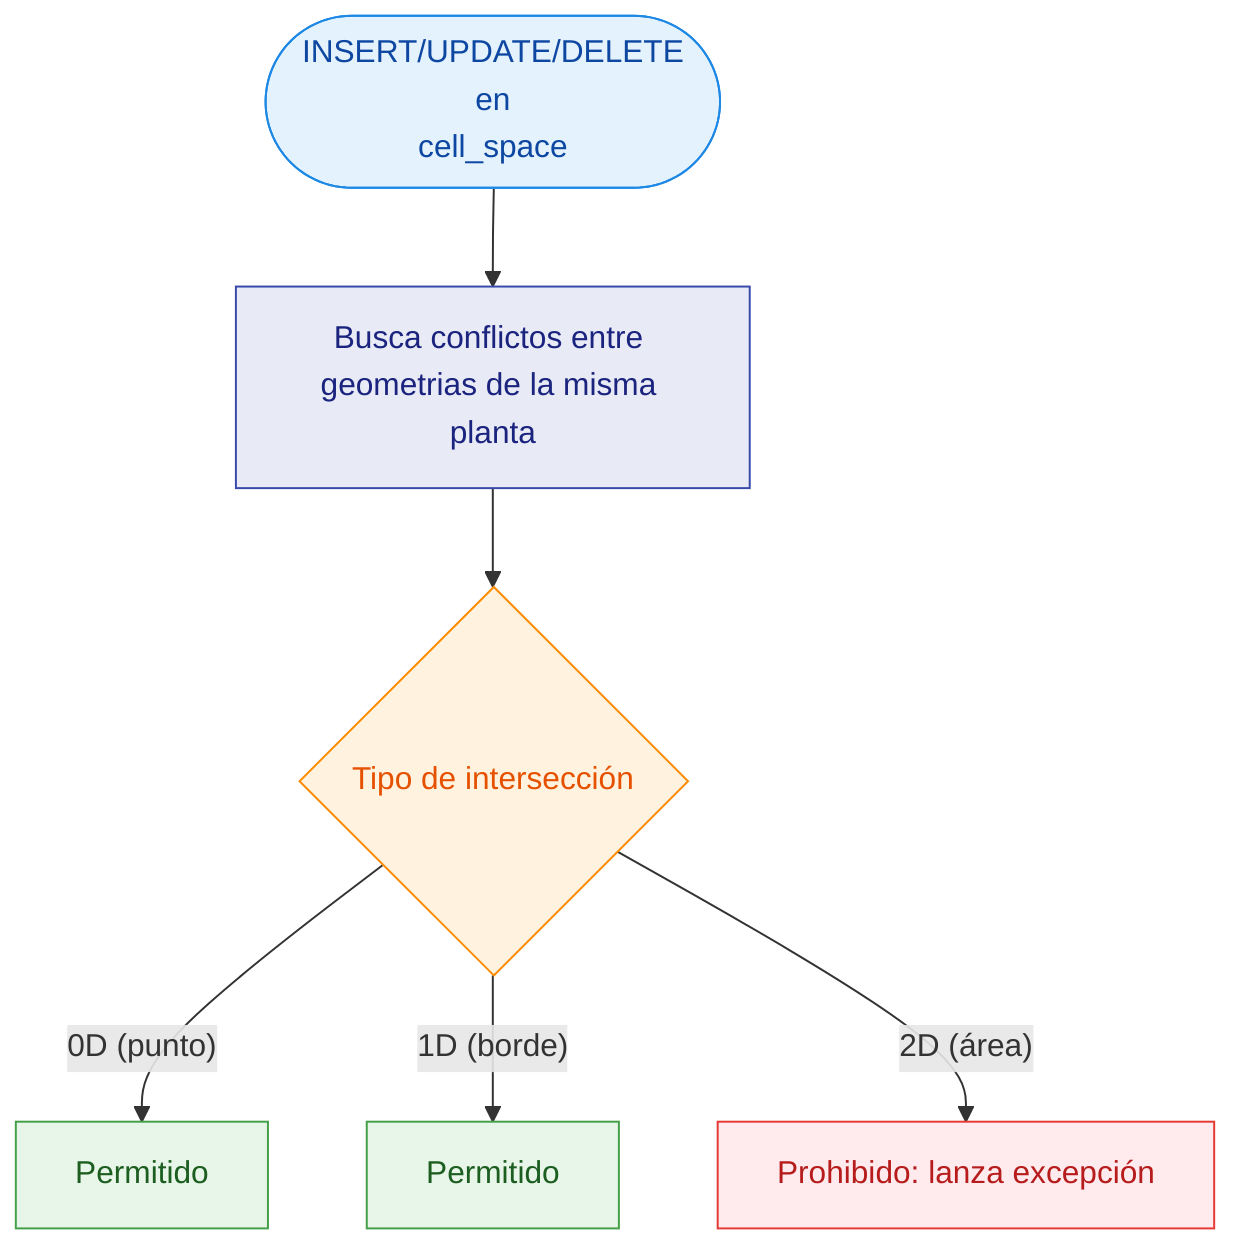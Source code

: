 %% criterio geometrico para dacidir si las nuevas geometrias son validas dentro de una misma planta
flowchart TD

  S(["INSERT/UPDATE/DELETE<br> en<br> cell_space"]):::input --> F["Busca conflictos entre geometrias de la misma planta"]:::process
  F --> G{"Tipo de intersección"}:::decision
  G -- "0D (punto)" --> OK1["Permitido"]:::ok
  G -- "1D (borde)" --> OK2["Permitido"]:::ok
  G -- "2D (área)"  --> KO["Prohibido: lanza excepción"]:::error

  %% ===== Estilos =====
  classDef input   fill:#E3F2FD,stroke:#1E88E5,color:#0D47A1,stroke-width:1px;
  classDef process fill:#E8EAF6,stroke:#3949AB,color:#1A237E,stroke-width:1px;
  classDef decision fill:#FFF3E0,stroke:#FB8C00,color:#E65100,stroke-width:1px;
  classDef ok      fill:#E8F5E9,stroke:#43A047,color:#1B5E20,stroke-width:1px;
  classDef error   fill:#FFEBEE,stroke:#E53935,color:#B71C1C,stroke-width:1px;